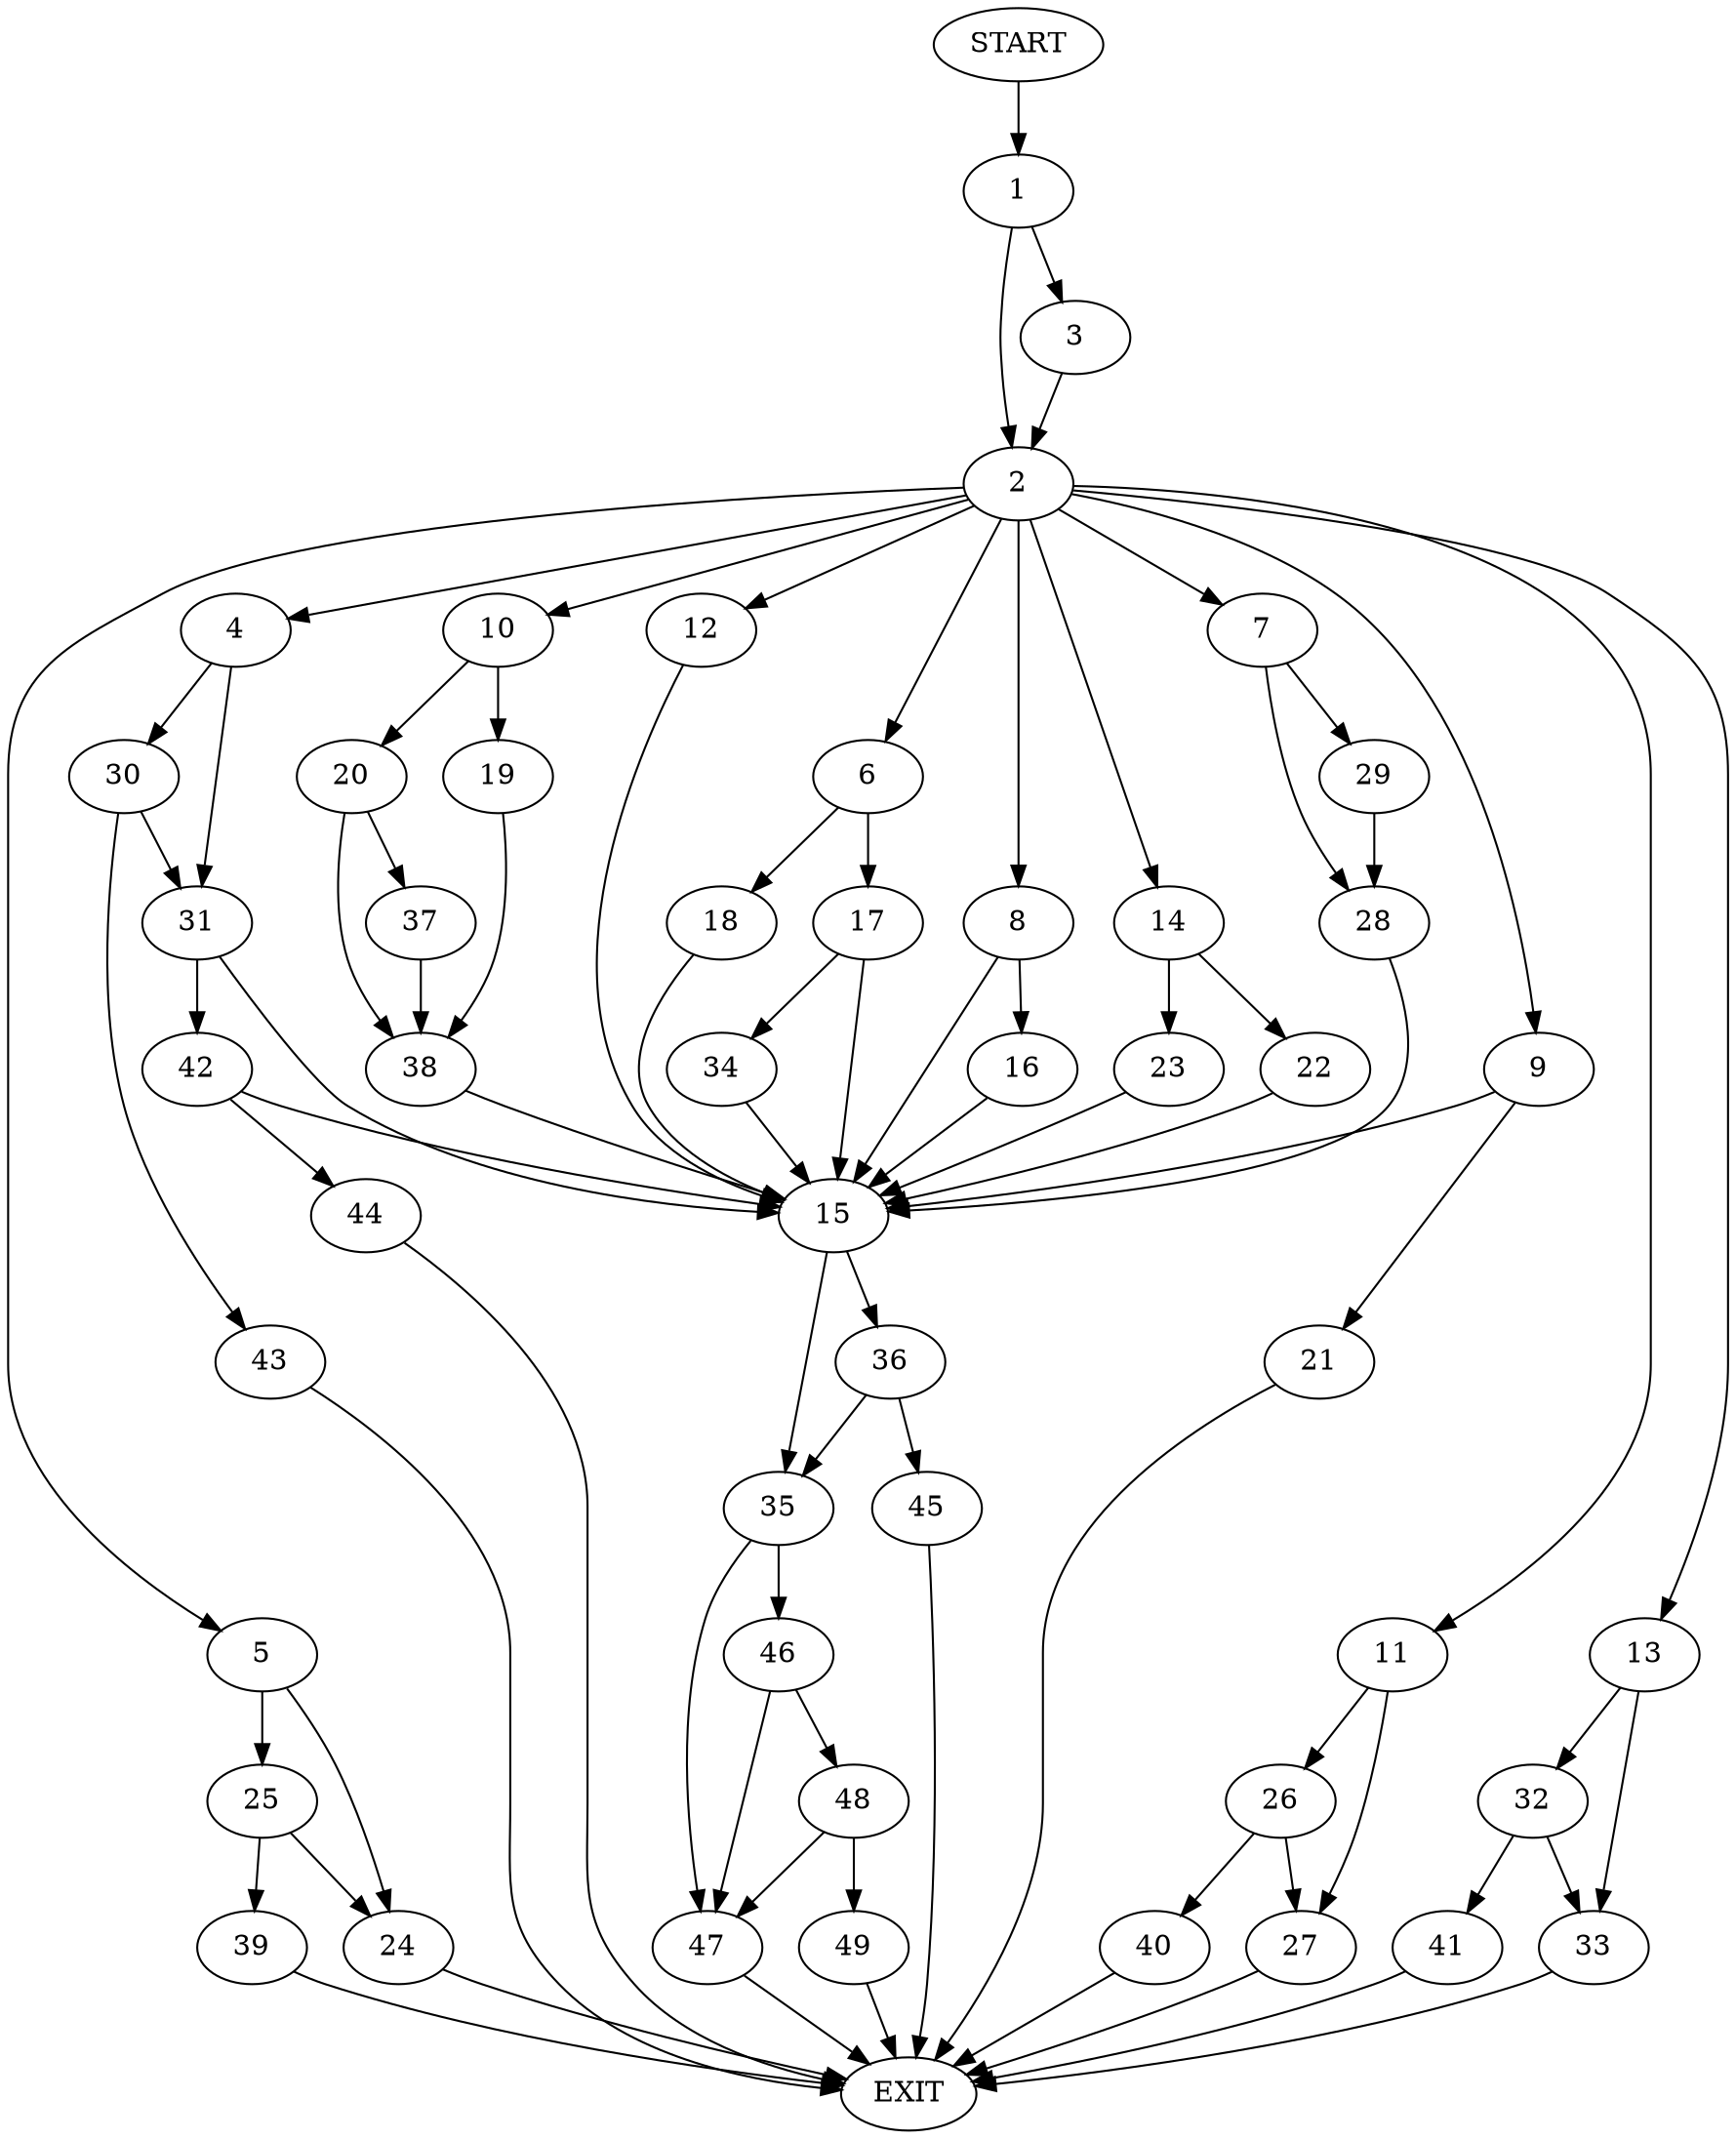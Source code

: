 digraph {
0 [label="START"]
50 [label="EXIT"]
0 -> 1
1 -> 2
1 -> 3
3 -> 2
2 -> 4
2 -> 5
2 -> 6
2 -> 7
2 -> 8
2 -> 9
2 -> 10
2 -> 11
2 -> 12
2 -> 13
2 -> 14
12 -> 15
8 -> 15
8 -> 16
6 -> 17
6 -> 18
10 -> 19
10 -> 20
9 -> 15
9 -> 21
14 -> 22
14 -> 23
5 -> 24
5 -> 25
11 -> 26
11 -> 27
7 -> 28
7 -> 29
4 -> 30
4 -> 31
13 -> 32
13 -> 33
18 -> 15
17 -> 34
17 -> 15
15 -> 35
15 -> 36
34 -> 15
23 -> 15
22 -> 15
16 -> 15
29 -> 28
28 -> 15
20 -> 37
20 -> 38
19 -> 38
38 -> 15
37 -> 38
25 -> 24
25 -> 39
24 -> 50
39 -> 50
26 -> 27
26 -> 40
27 -> 50
40 -> 50
32 -> 41
32 -> 33
33 -> 50
41 -> 50
31 -> 15
31 -> 42
30 -> 43
30 -> 31
43 -> 50
42 -> 44
42 -> 15
44 -> 50
21 -> 50
36 -> 35
36 -> 45
35 -> 46
35 -> 47
45 -> 50
46 -> 48
46 -> 47
47 -> 50
48 -> 47
48 -> 49
49 -> 50
}

